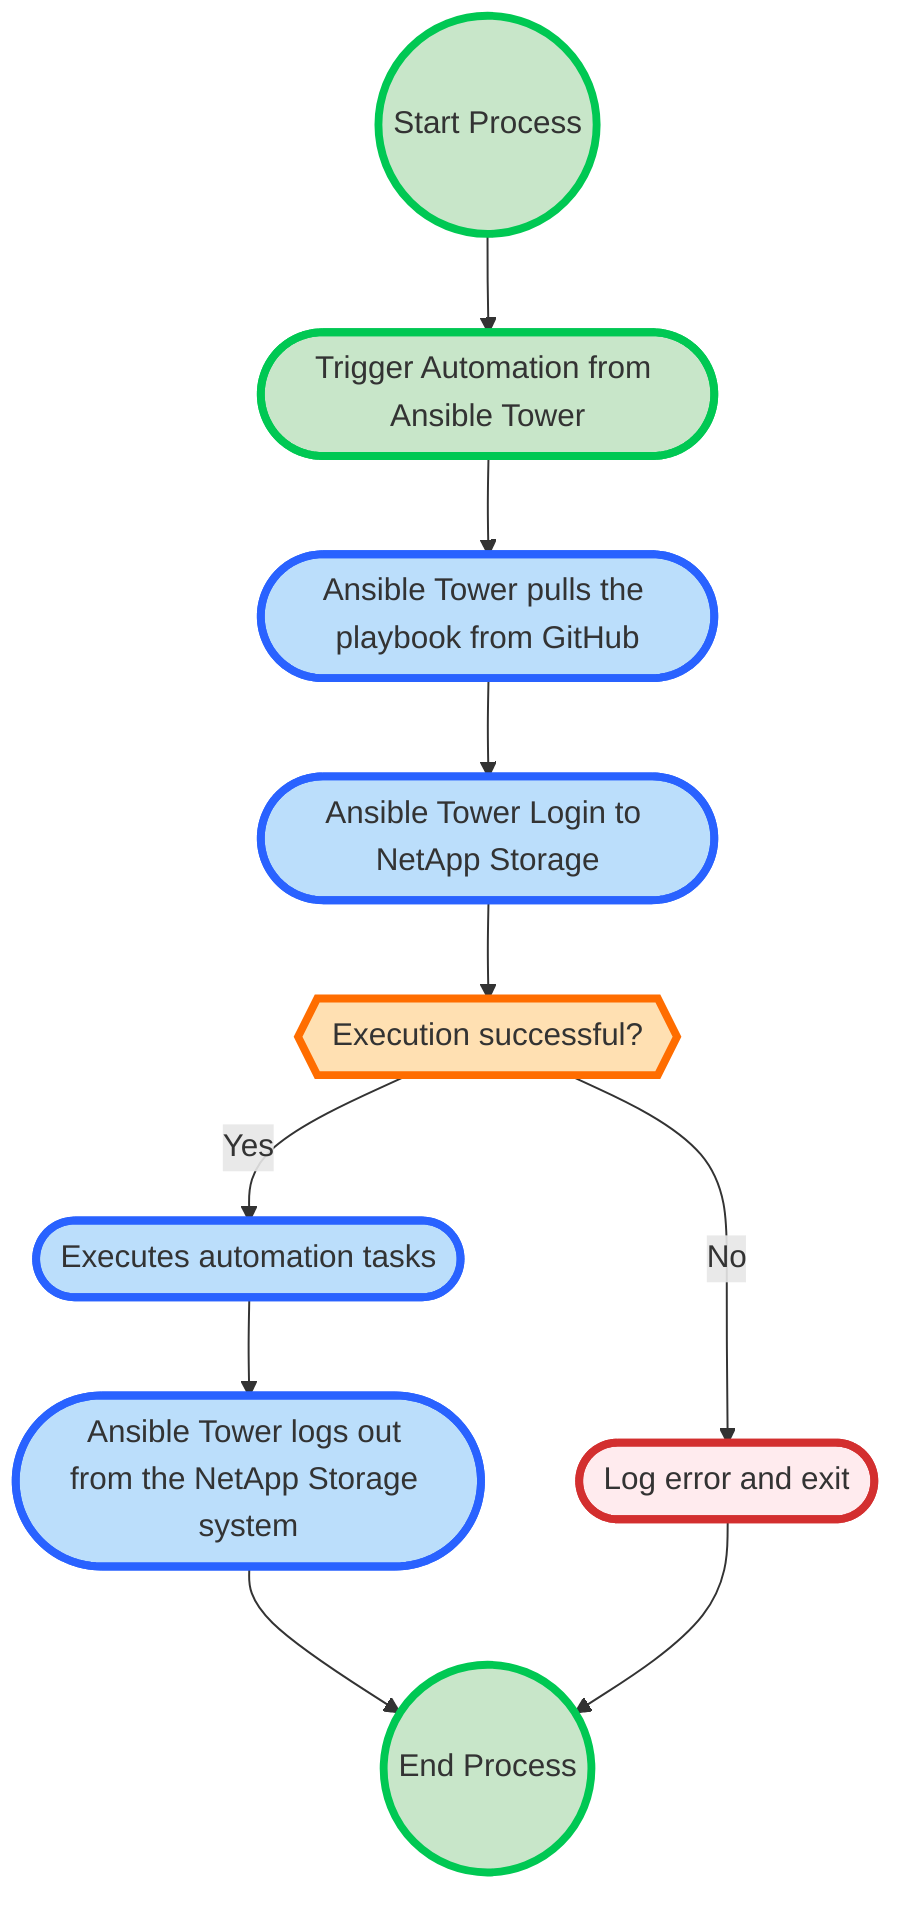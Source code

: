 flowchart TD
  A(("Start Process")) --> n1(["Trigger Automation from Ansible Tower"])
  n1 --> n2(["Ansible Tower pulls the playbook from GitHub"])
  n2 --> n3(["Ansible Tower Login to NetApp Storage"])
  n3 --> n4{{"Execution successful?"}} -- Yes --> n5(["Executes automation tasks"])
  n4 -- No --> n6(["Log error and exit"])
  n5 --> n7(["Ansible Tower logs out from the NetApp Storage system"])
  n7 --> B(("End Process"))
  n6 --> B
  style A fill:#C8E6C9,stroke-width:4px,stroke-dasharray: 0,stroke:#00C853
  style n1 stroke-width:4px,stroke-dasharray: 0,fill:#C8E6C9,stroke:#00C853
  style n2 stroke-width:4px,stroke-dasharray: 0,fill:#BBDEFB,stroke:#2962FF
  style n3 stroke-width:4px,stroke-dasharray: 0,fill:#BBDEFB,stroke:#2962FF
  style n4 stroke-width:4px,stroke-dasharray: 0,stroke:#FF6D00,fill:#FFE0B2
  style n5 stroke-width:4px,stroke-dasharray: 0,fill:#BBDEFB,stroke:#2962FF
  style n6 stroke-width:4px,stroke-dasharray: 0,fill:#FFEBEE,stroke:#D32F2F
  style n7 stroke-width:4px,stroke-dasharray: 0,fill:#BBDEFB,stroke:#2962FF
  style B fill:#C8E6C9,stroke-width:4px,stroke-dasharray: 0,stroke:#00C853